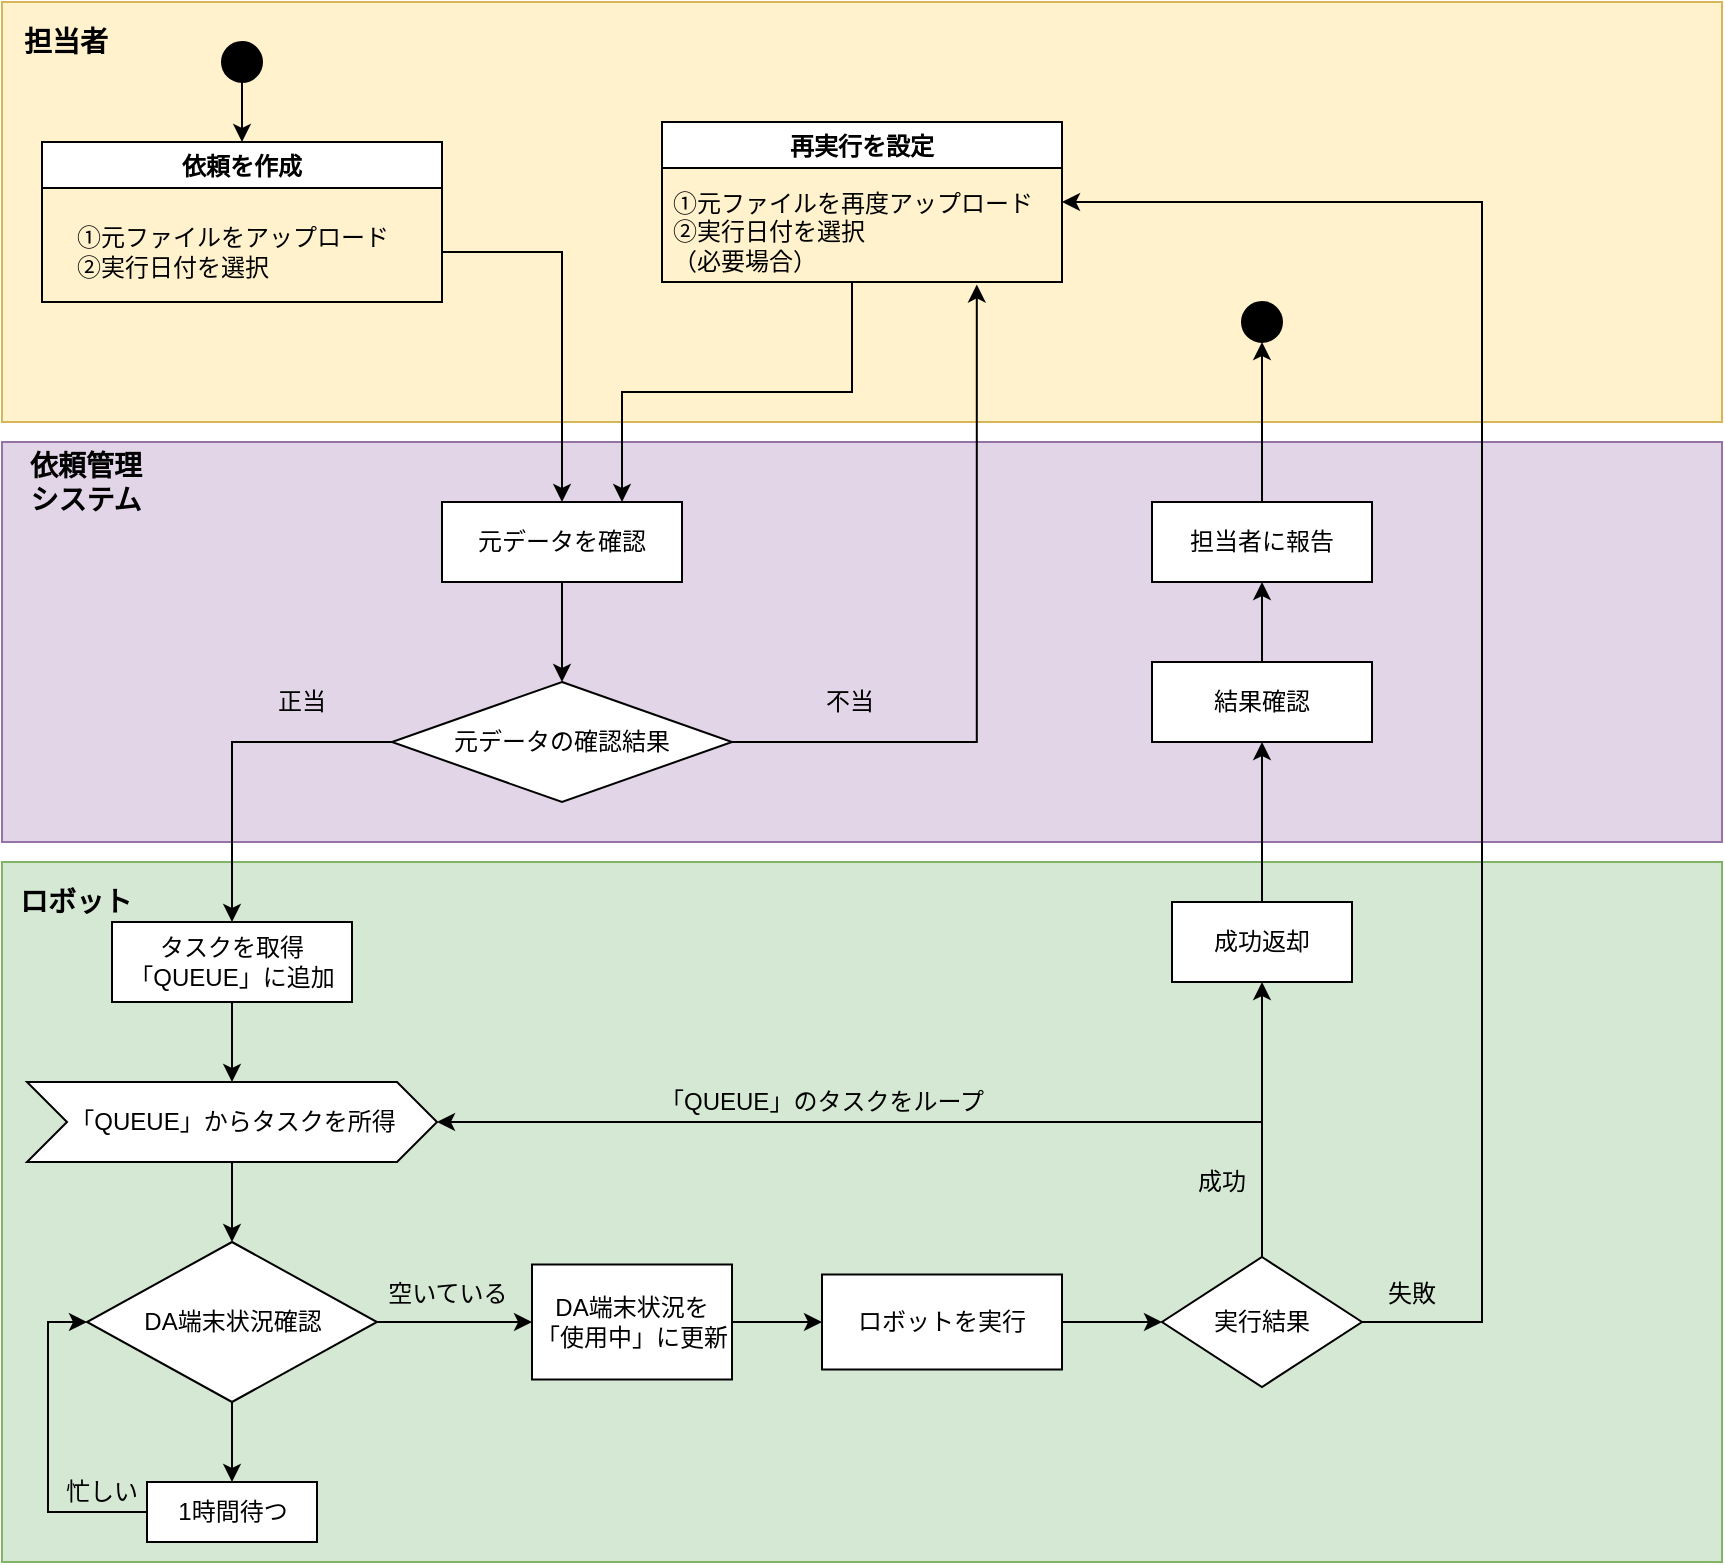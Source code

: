 <mxfile version="14.7.0" type="github">
  <diagram id="HkwJ5wBVBo28_0Q30BGw" name="Page-1">
    <mxGraphModel dx="2048" dy="1964" grid="1" gridSize="10" guides="1" tooltips="1" connect="1" arrows="1" fold="1" page="1" pageScale="1" pageWidth="827" pageHeight="1169" math="0" shadow="0">
      <root>
        <mxCell id="0" />
        <mxCell id="1" parent="0" />
        <mxCell id="n510I995kuuaHjcIF-QW-7" value="" style="rounded=0;whiteSpace=wrap;html=1;strokeColor=#d6b656;fillColor=#fff2cc;" vertex="1" parent="1">
          <mxGeometry x="-110" y="-150" width="860" height="210" as="geometry" />
        </mxCell>
        <mxCell id="n510I995kuuaHjcIF-QW-10" value="依頼を作成" style="swimlane;" vertex="1" parent="1">
          <mxGeometry x="-90" y="-80" width="200" height="80" as="geometry" />
        </mxCell>
        <mxCell id="n510I995kuuaHjcIF-QW-14" value="①元ファイルをアップロード&lt;br&gt;&lt;div style=&quot;text-align: left&quot;&gt;&lt;span&gt;②実行日付を選択&lt;/span&gt;&lt;/div&gt;" style="text;html=1;align=center;verticalAlign=middle;resizable=0;points=[];autosize=1;strokeColor=none;" vertex="1" parent="n510I995kuuaHjcIF-QW-10">
          <mxGeometry x="10" y="40" width="170" height="30" as="geometry" />
        </mxCell>
        <mxCell id="n510I995kuuaHjcIF-QW-13" style="edgeStyle=orthogonalEdgeStyle;rounded=0;orthogonalLoop=1;jettySize=auto;html=1;entryX=0.5;entryY=0;entryDx=0;entryDy=0;" edge="1" parent="1" source="n510I995kuuaHjcIF-QW-11" target="n510I995kuuaHjcIF-QW-10">
          <mxGeometry relative="1" as="geometry" />
        </mxCell>
        <mxCell id="n510I995kuuaHjcIF-QW-11" value="" style="ellipse;whiteSpace=wrap;html=1;aspect=fixed;fillColor=#000000;" vertex="1" parent="1">
          <mxGeometry y="-130" width="20" height="20" as="geometry" />
        </mxCell>
        <mxCell id="n510I995kuuaHjcIF-QW-15" value="" style="rounded=0;whiteSpace=wrap;html=1;strokeColor=#82b366;fillColor=#d5e8d4;" vertex="1" parent="1">
          <mxGeometry x="-110" y="280" width="860" height="350" as="geometry" />
        </mxCell>
        <mxCell id="n510I995kuuaHjcIF-QW-19" style="edgeStyle=orthogonalEdgeStyle;rounded=0;orthogonalLoop=1;jettySize=auto;html=1;" edge="1" parent="1" source="n510I995kuuaHjcIF-QW-16" target="n510I995kuuaHjcIF-QW-17">
          <mxGeometry relative="1" as="geometry" />
        </mxCell>
        <mxCell id="n510I995kuuaHjcIF-QW-16" value="タスクを取得&lt;br&gt;「QUEUE」に追加" style="rounded=0;whiteSpace=wrap;html=1;" vertex="1" parent="1">
          <mxGeometry x="-55" y="310" width="120" height="40" as="geometry" />
        </mxCell>
        <mxCell id="n510I995kuuaHjcIF-QW-22" style="edgeStyle=orthogonalEdgeStyle;rounded=0;orthogonalLoop=1;jettySize=auto;html=1;" edge="1" parent="1" source="n510I995kuuaHjcIF-QW-17" target="n510I995kuuaHjcIF-QW-21">
          <mxGeometry relative="1" as="geometry" />
        </mxCell>
        <mxCell id="n510I995kuuaHjcIF-QW-17" value="&lt;span&gt;「QUEUE」からタスクを所得&lt;/span&gt;" style="shape=step;perimeter=stepPerimeter;whiteSpace=wrap;html=1;fixedSize=1;" vertex="1" parent="1">
          <mxGeometry x="-97.5" y="390" width="205" height="40" as="geometry" />
        </mxCell>
        <mxCell id="n510I995kuuaHjcIF-QW-24" style="edgeStyle=orthogonalEdgeStyle;rounded=0;orthogonalLoop=1;jettySize=auto;html=1;entryX=0.5;entryY=0;entryDx=0;entryDy=0;" edge="1" parent="1" source="n510I995kuuaHjcIF-QW-21" target="n510I995kuuaHjcIF-QW-23">
          <mxGeometry relative="1" as="geometry" />
        </mxCell>
        <mxCell id="n510I995kuuaHjcIF-QW-28" style="edgeStyle=orthogonalEdgeStyle;rounded=0;orthogonalLoop=1;jettySize=auto;html=1;" edge="1" parent="1" source="n510I995kuuaHjcIF-QW-21" target="n510I995kuuaHjcIF-QW-27">
          <mxGeometry relative="1" as="geometry" />
        </mxCell>
        <mxCell id="n510I995kuuaHjcIF-QW-21" value="DA端末状況確認" style="rhombus;whiteSpace=wrap;html=1;" vertex="1" parent="1">
          <mxGeometry x="-67.5" y="470" width="145" height="80" as="geometry" />
        </mxCell>
        <mxCell id="n510I995kuuaHjcIF-QW-25" style="edgeStyle=orthogonalEdgeStyle;rounded=0;orthogonalLoop=1;jettySize=auto;html=1;entryX=0;entryY=0.5;entryDx=0;entryDy=0;" edge="1" parent="1" source="n510I995kuuaHjcIF-QW-23" target="n510I995kuuaHjcIF-QW-21">
          <mxGeometry relative="1" as="geometry">
            <Array as="points">
              <mxPoint x="-87" y="605" />
              <mxPoint x="-87" y="510" />
            </Array>
          </mxGeometry>
        </mxCell>
        <mxCell id="n510I995kuuaHjcIF-QW-23" value="1時間待つ" style="rounded=0;whiteSpace=wrap;html=1;" vertex="1" parent="1">
          <mxGeometry x="-37.5" y="590" width="85" height="30" as="geometry" />
        </mxCell>
        <mxCell id="n510I995kuuaHjcIF-QW-26" value="忙しい" style="text;html=1;strokeColor=none;fillColor=none;align=center;verticalAlign=middle;whiteSpace=wrap;rounded=0;" vertex="1" parent="1">
          <mxGeometry x="-80" y="585" width="40" height="20" as="geometry" />
        </mxCell>
        <mxCell id="n510I995kuuaHjcIF-QW-38" style="edgeStyle=orthogonalEdgeStyle;rounded=0;orthogonalLoop=1;jettySize=auto;html=1;" edge="1" parent="1" source="n510I995kuuaHjcIF-QW-27" target="n510I995kuuaHjcIF-QW-37">
          <mxGeometry relative="1" as="geometry" />
        </mxCell>
        <mxCell id="n510I995kuuaHjcIF-QW-27" value="DA端末状況を「使用中」に更新" style="rounded=0;whiteSpace=wrap;html=1;" vertex="1" parent="1">
          <mxGeometry x="155" y="481.25" width="100" height="57.5" as="geometry" />
        </mxCell>
        <mxCell id="n510I995kuuaHjcIF-QW-42" style="edgeStyle=orthogonalEdgeStyle;rounded=0;orthogonalLoop=1;jettySize=auto;html=1;" edge="1" parent="1" source="n510I995kuuaHjcIF-QW-37" target="n510I995kuuaHjcIF-QW-39">
          <mxGeometry relative="1" as="geometry" />
        </mxCell>
        <mxCell id="n510I995kuuaHjcIF-QW-37" value="ロボットを実行" style="rounded=0;whiteSpace=wrap;html=1;" vertex="1" parent="1">
          <mxGeometry x="300" y="486.25" width="120" height="47.5" as="geometry" />
        </mxCell>
        <mxCell id="n510I995kuuaHjcIF-QW-63" style="edgeStyle=orthogonalEdgeStyle;rounded=0;orthogonalLoop=1;jettySize=auto;html=1;" edge="1" parent="1" source="n510I995kuuaHjcIF-QW-39" target="n510I995kuuaHjcIF-QW-62">
          <mxGeometry relative="1" as="geometry" />
        </mxCell>
        <mxCell id="n510I995kuuaHjcIF-QW-70" style="edgeStyle=orthogonalEdgeStyle;rounded=0;orthogonalLoop=1;jettySize=auto;html=1;entryX=1;entryY=0.5;entryDx=0;entryDy=0;" edge="1" parent="1" source="n510I995kuuaHjcIF-QW-39" target="n510I995kuuaHjcIF-QW-17">
          <mxGeometry relative="1" as="geometry">
            <Array as="points">
              <mxPoint x="520" y="410" />
            </Array>
          </mxGeometry>
        </mxCell>
        <mxCell id="n510I995kuuaHjcIF-QW-39" value="実行結果" style="rhombus;whiteSpace=wrap;html=1;" vertex="1" parent="1">
          <mxGeometry x="470" y="477.5" width="100" height="65" as="geometry" />
        </mxCell>
        <mxCell id="n510I995kuuaHjcIF-QW-40" value="&lt;font style=&quot;font-size: 14px&quot;&gt;&lt;b&gt;担当者&lt;/b&gt;&lt;/font&gt;" style="text;html=1;strokeColor=none;fillColor=none;align=center;verticalAlign=middle;whiteSpace=wrap;rounded=0;" vertex="1" parent="1">
          <mxGeometry x="-107.5" y="-140" width="57.5" height="20" as="geometry" />
        </mxCell>
        <mxCell id="n510I995kuuaHjcIF-QW-41" value="&lt;font style=&quot;font-size: 14px&quot;&gt;&lt;b&gt;ロボット&lt;/b&gt;&lt;/font&gt;" style="text;html=1;strokeColor=none;fillColor=none;align=center;verticalAlign=middle;whiteSpace=wrap;rounded=0;" vertex="1" parent="1">
          <mxGeometry x="-107.5" y="290" width="67.5" height="20" as="geometry" />
        </mxCell>
        <mxCell id="n510I995kuuaHjcIF-QW-44" value="再実行を設定" style="swimlane;" vertex="1" parent="1">
          <mxGeometry x="220" y="-90" width="200" height="80" as="geometry" />
        </mxCell>
        <mxCell id="n510I995kuuaHjcIF-QW-45" value="①元ファイルを再度アップロード&lt;br&gt;&lt;div style=&quot;text-align: left&quot;&gt;&lt;span&gt;②実行日付を選択&lt;/span&gt;&lt;/div&gt;&lt;div style=&quot;text-align: left&quot;&gt;&lt;span&gt;（必要場合）&lt;/span&gt;&lt;/div&gt;" style="text;html=1;align=center;verticalAlign=middle;resizable=0;points=[];autosize=1;strokeColor=none;" vertex="1" parent="n510I995kuuaHjcIF-QW-44">
          <mxGeometry x="-5" y="30" width="200" height="50" as="geometry" />
        </mxCell>
        <mxCell id="n510I995kuuaHjcIF-QW-51" value="" style="rounded=0;whiteSpace=wrap;html=1;strokeColor=#9673a6;fillColor=#e1d5e7;" vertex="1" parent="1">
          <mxGeometry x="-110" y="70" width="860" height="200" as="geometry" />
        </mxCell>
        <mxCell id="n510I995kuuaHjcIF-QW-57" style="edgeStyle=orthogonalEdgeStyle;rounded=0;orthogonalLoop=1;jettySize=auto;html=1;" edge="1" parent="1" source="n510I995kuuaHjcIF-QW-52" target="n510I995kuuaHjcIF-QW-56">
          <mxGeometry relative="1" as="geometry" />
        </mxCell>
        <mxCell id="n510I995kuuaHjcIF-QW-52" value="元データを確認" style="rounded=0;whiteSpace=wrap;html=1;" vertex="1" parent="1">
          <mxGeometry x="110" y="100" width="120" height="40" as="geometry" />
        </mxCell>
        <mxCell id="n510I995kuuaHjcIF-QW-53" value="&lt;span style=&quot;font-size: 14px&quot;&gt;&lt;b&gt;依頼管理システム&lt;/b&gt;&lt;/span&gt;" style="text;html=1;strokeColor=none;fillColor=none;align=center;verticalAlign=middle;whiteSpace=wrap;rounded=0;" vertex="1" parent="1">
          <mxGeometry x="-102.5" y="80" width="67.5" height="20" as="geometry" />
        </mxCell>
        <mxCell id="n510I995kuuaHjcIF-QW-54" style="edgeStyle=orthogonalEdgeStyle;rounded=0;orthogonalLoop=1;jettySize=auto;html=1;" edge="1" parent="1" target="n510I995kuuaHjcIF-QW-52">
          <mxGeometry relative="1" as="geometry">
            <mxPoint x="110" y="-25" as="sourcePoint" />
            <Array as="points">
              <mxPoint x="170" y="-25" />
            </Array>
          </mxGeometry>
        </mxCell>
        <mxCell id="n510I995kuuaHjcIF-QW-55" style="edgeStyle=orthogonalEdgeStyle;rounded=0;orthogonalLoop=1;jettySize=auto;html=1;entryX=0.75;entryY=0;entryDx=0;entryDy=0;" edge="1" parent="1" source="n510I995kuuaHjcIF-QW-45" target="n510I995kuuaHjcIF-QW-52">
          <mxGeometry relative="1" as="geometry" />
        </mxCell>
        <mxCell id="n510I995kuuaHjcIF-QW-58" style="edgeStyle=orthogonalEdgeStyle;rounded=0;orthogonalLoop=1;jettySize=auto;html=1;entryX=0.812;entryY=1.024;entryDx=0;entryDy=0;entryPerimeter=0;" edge="1" parent="1" source="n510I995kuuaHjcIF-QW-56" target="n510I995kuuaHjcIF-QW-45">
          <mxGeometry relative="1" as="geometry">
            <Array as="points">
              <mxPoint x="377" y="220" />
            </Array>
          </mxGeometry>
        </mxCell>
        <mxCell id="n510I995kuuaHjcIF-QW-60" style="edgeStyle=orthogonalEdgeStyle;rounded=0;orthogonalLoop=1;jettySize=auto;html=1;entryX=0.5;entryY=0;entryDx=0;entryDy=0;" edge="1" parent="1" source="n510I995kuuaHjcIF-QW-56" target="n510I995kuuaHjcIF-QW-16">
          <mxGeometry relative="1" as="geometry" />
        </mxCell>
        <mxCell id="n510I995kuuaHjcIF-QW-56" value="元データの確認結果" style="rhombus;whiteSpace=wrap;html=1;" vertex="1" parent="1">
          <mxGeometry x="85" y="190" width="170" height="60" as="geometry" />
        </mxCell>
        <mxCell id="n510I995kuuaHjcIF-QW-59" value="不当" style="text;html=1;strokeColor=none;fillColor=none;align=center;verticalAlign=middle;whiteSpace=wrap;rounded=0;" vertex="1" parent="1">
          <mxGeometry x="294" y="190" width="40" height="20" as="geometry" />
        </mxCell>
        <mxCell id="n510I995kuuaHjcIF-QW-61" value="正当" style="text;html=1;strokeColor=none;fillColor=none;align=center;verticalAlign=middle;whiteSpace=wrap;rounded=0;" vertex="1" parent="1">
          <mxGeometry x="20" y="190" width="40" height="20" as="geometry" />
        </mxCell>
        <mxCell id="n510I995kuuaHjcIF-QW-66" style="edgeStyle=orthogonalEdgeStyle;rounded=0;orthogonalLoop=1;jettySize=auto;html=1;" edge="1" parent="1" source="n510I995kuuaHjcIF-QW-62" target="n510I995kuuaHjcIF-QW-65">
          <mxGeometry relative="1" as="geometry" />
        </mxCell>
        <mxCell id="n510I995kuuaHjcIF-QW-62" value="成功返却" style="rounded=0;whiteSpace=wrap;html=1;" vertex="1" parent="1">
          <mxGeometry x="475" y="300" width="90" height="40" as="geometry" />
        </mxCell>
        <mxCell id="n510I995kuuaHjcIF-QW-77" style="edgeStyle=orthogonalEdgeStyle;rounded=0;orthogonalLoop=1;jettySize=auto;html=1;" edge="1" parent="1" source="n510I995kuuaHjcIF-QW-65" target="n510I995kuuaHjcIF-QW-76">
          <mxGeometry relative="1" as="geometry" />
        </mxCell>
        <mxCell id="n510I995kuuaHjcIF-QW-65" value="結果確認" style="rounded=0;whiteSpace=wrap;html=1;" vertex="1" parent="1">
          <mxGeometry x="465" y="180" width="110" height="40" as="geometry" />
        </mxCell>
        <mxCell id="n510I995kuuaHjcIF-QW-67" value="" style="ellipse;whiteSpace=wrap;html=1;aspect=fixed;fillColor=#000000;" vertex="1" parent="1">
          <mxGeometry x="510" width="20" height="20" as="geometry" />
        </mxCell>
        <mxCell id="n510I995kuuaHjcIF-QW-69" value="成功" style="text;html=1;strokeColor=none;fillColor=none;align=center;verticalAlign=middle;whiteSpace=wrap;rounded=0;" vertex="1" parent="1">
          <mxGeometry x="480" y="430" width="40" height="20" as="geometry" />
        </mxCell>
        <mxCell id="n510I995kuuaHjcIF-QW-71" value="「QUEUE」のタスクをループ" style="text;html=1;strokeColor=none;fillColor=none;align=center;verticalAlign=middle;whiteSpace=wrap;rounded=0;" vertex="1" parent="1">
          <mxGeometry x="210" y="390" width="180" height="20" as="geometry" />
        </mxCell>
        <mxCell id="n510I995kuuaHjcIF-QW-73" style="edgeStyle=orthogonalEdgeStyle;rounded=0;orthogonalLoop=1;jettySize=auto;html=1;entryX=1;entryY=0.5;entryDx=0;entryDy=0;" edge="1" parent="1" source="n510I995kuuaHjcIF-QW-39" target="n510I995kuuaHjcIF-QW-44">
          <mxGeometry relative="1" as="geometry">
            <Array as="points">
              <mxPoint x="630" y="510" />
              <mxPoint x="630" y="-50" />
            </Array>
          </mxGeometry>
        </mxCell>
        <mxCell id="n510I995kuuaHjcIF-QW-74" value="失敗" style="text;html=1;strokeColor=none;fillColor=none;align=center;verticalAlign=middle;whiteSpace=wrap;rounded=0;" vertex="1" parent="1">
          <mxGeometry x="575" y="486.25" width="40" height="20" as="geometry" />
        </mxCell>
        <mxCell id="n510I995kuuaHjcIF-QW-75" value="空いている" style="text;html=1;strokeColor=none;fillColor=none;align=center;verticalAlign=middle;whiteSpace=wrap;rounded=0;" vertex="1" parent="1">
          <mxGeometry x="77.5" y="486.25" width="70" height="20" as="geometry" />
        </mxCell>
        <mxCell id="n510I995kuuaHjcIF-QW-78" style="edgeStyle=orthogonalEdgeStyle;rounded=0;orthogonalLoop=1;jettySize=auto;html=1;entryX=0.5;entryY=1;entryDx=0;entryDy=0;" edge="1" parent="1" source="n510I995kuuaHjcIF-QW-76" target="n510I995kuuaHjcIF-QW-67">
          <mxGeometry relative="1" as="geometry" />
        </mxCell>
        <mxCell id="n510I995kuuaHjcIF-QW-76" value="担当者に報告" style="rounded=0;whiteSpace=wrap;html=1;" vertex="1" parent="1">
          <mxGeometry x="465" y="100" width="110" height="40" as="geometry" />
        </mxCell>
      </root>
    </mxGraphModel>
  </diagram>
</mxfile>
